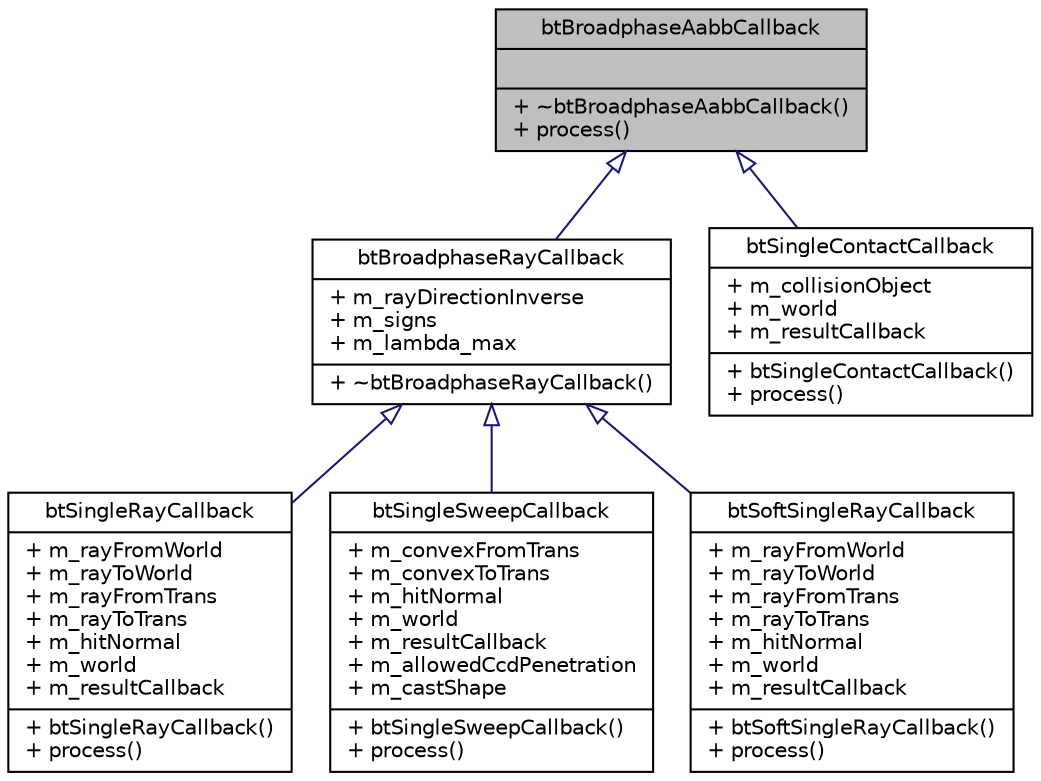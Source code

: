 digraph G
{
  edge [fontname="Helvetica",fontsize="10",labelfontname="Helvetica",labelfontsize="10"];
  node [fontname="Helvetica",fontsize="10",shape=record];
  Node1 [label="{btBroadphaseAabbCallback\n||+ ~btBroadphaseAabbCallback()\l+ process()\l}",height=0.2,width=0.4,color="black", fillcolor="grey75", style="filled" fontcolor="black"];
  Node1 -> Node2 [dir=back,color="midnightblue",fontsize="10",style="solid",arrowtail="empty",fontname="Helvetica"];
  Node2 [label="{btBroadphaseRayCallback\n|+ m_rayDirectionInverse\l+ m_signs\l+ m_lambda_max\l|+ ~btBroadphaseRayCallback()\l}",height=0.2,width=0.4,color="black", fillcolor="white", style="filled",URL="$d4/d8b/structbtBroadphaseRayCallback.html"];
  Node2 -> Node3 [dir=back,color="midnightblue",fontsize="10",style="solid",arrowtail="empty",fontname="Helvetica"];
  Node3 [label="{btSingleRayCallback\n|+ m_rayFromWorld\l+ m_rayToWorld\l+ m_rayFromTrans\l+ m_rayToTrans\l+ m_hitNormal\l+ m_world\l+ m_resultCallback\l|+ btSingleRayCallback()\l+ process()\l}",height=0.2,width=0.4,color="black", fillcolor="white", style="filled",URL="$de/d4d/structbtSingleRayCallback.html"];
  Node2 -> Node4 [dir=back,color="midnightblue",fontsize="10",style="solid",arrowtail="empty",fontname="Helvetica"];
  Node4 [label="{btSingleSweepCallback\n|+ m_convexFromTrans\l+ m_convexToTrans\l+ m_hitNormal\l+ m_world\l+ m_resultCallback\l+ m_allowedCcdPenetration\l+ m_castShape\l|+ btSingleSweepCallback()\l+ process()\l}",height=0.2,width=0.4,color="black", fillcolor="white", style="filled",URL="$d5/d16/structbtSingleSweepCallback.html"];
  Node2 -> Node5 [dir=back,color="midnightblue",fontsize="10",style="solid",arrowtail="empty",fontname="Helvetica"];
  Node5 [label="{btSoftSingleRayCallback\n|+ m_rayFromWorld\l+ m_rayToWorld\l+ m_rayFromTrans\l+ m_rayToTrans\l+ m_hitNormal\l+ m_world\l+ m_resultCallback\l|+ btSoftSingleRayCallback()\l+ process()\l}",height=0.2,width=0.4,color="black", fillcolor="white", style="filled",URL="$de/dce/structbtSoftSingleRayCallback.html"];
  Node1 -> Node6 [dir=back,color="midnightblue",fontsize="10",style="solid",arrowtail="empty",fontname="Helvetica"];
  Node6 [label="{btSingleContactCallback\n|+ m_collisionObject\l+ m_world\l+ m_resultCallback\l|+ btSingleContactCallback()\l+ process()\l}",height=0.2,width=0.4,color="black", fillcolor="white", style="filled",URL="$d6/d66/structbtSingleContactCallback.html"];
}
